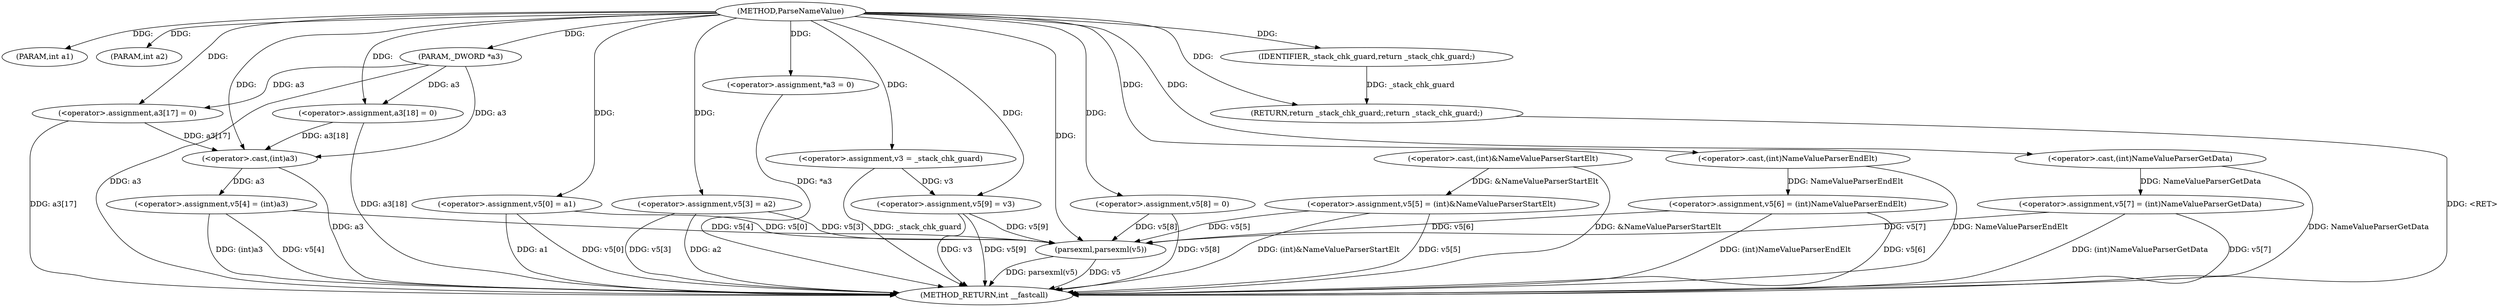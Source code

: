 digraph ParseNameValue {  
"1000103" [label = "(METHOD,ParseNameValue)" ]
"1000180" [label = "(METHOD_RETURN,int __fastcall)" ]
"1000104" [label = "(PARAM,int a1)" ]
"1000105" [label = "(PARAM,int a2)" ]
"1000106" [label = "(PARAM,_DWORD *a3)" ]
"1000110" [label = "(<operator>.assignment,a3[17] = 0)" ]
"1000115" [label = "(<operator>.assignment,a3[18] = 0)" ]
"1000120" [label = "(<operator>.assignment,v5[0] = a1)" ]
"1000125" [label = "(<operator>.assignment,v5[3] = a2)" ]
"1000130" [label = "(<operator>.assignment,v3 = _stack_chk_guard)" ]
"1000133" [label = "(<operator>.assignment,v5[4] = (int)a3)" ]
"1000137" [label = "(<operator>.cast,(int)a3)" ]
"1000140" [label = "(<operator>.assignment,*a3 = 0)" ]
"1000144" [label = "(<operator>.assignment,v5[8] = 0)" ]
"1000149" [label = "(<operator>.assignment,v5[9] = v3)" ]
"1000154" [label = "(<operator>.assignment,v5[5] = (int)&NameValueParserStartElt)" ]
"1000158" [label = "(<operator>.cast,(int)&NameValueParserStartElt)" ]
"1000162" [label = "(<operator>.assignment,v5[6] = (int)NameValueParserEndElt)" ]
"1000166" [label = "(<operator>.cast,(int)NameValueParserEndElt)" ]
"1000169" [label = "(<operator>.assignment,v5[7] = (int)NameValueParserGetData)" ]
"1000173" [label = "(<operator>.cast,(int)NameValueParserGetData)" ]
"1000176" [label = "(parsexml,parsexml(v5))" ]
"1000178" [label = "(RETURN,return _stack_chk_guard;,return _stack_chk_guard;)" ]
"1000179" [label = "(IDENTIFIER,_stack_chk_guard,return _stack_chk_guard;)" ]
  "1000162" -> "1000180"  [ label = "DDG: (int)NameValueParserEndElt"] 
  "1000120" -> "1000180"  [ label = "DDG: a1"] 
  "1000120" -> "1000180"  [ label = "DDG: v5[0]"] 
  "1000154" -> "1000180"  [ label = "DDG: v5[5]"] 
  "1000169" -> "1000180"  [ label = "DDG: v5[7]"] 
  "1000173" -> "1000180"  [ label = "DDG: NameValueParserGetData"] 
  "1000162" -> "1000180"  [ label = "DDG: v5[6]"] 
  "1000137" -> "1000180"  [ label = "DDG: a3"] 
  "1000133" -> "1000180"  [ label = "DDG: (int)a3"] 
  "1000133" -> "1000180"  [ label = "DDG: v5[4]"] 
  "1000149" -> "1000180"  [ label = "DDG: v3"] 
  "1000149" -> "1000180"  [ label = "DDG: v5[9]"] 
  "1000154" -> "1000180"  [ label = "DDG: (int)&NameValueParserStartElt"] 
  "1000115" -> "1000180"  [ label = "DDG: a3[18]"] 
  "1000140" -> "1000180"  [ label = "DDG: *a3"] 
  "1000125" -> "1000180"  [ label = "DDG: v5[3]"] 
  "1000176" -> "1000180"  [ label = "DDG: v5"] 
  "1000176" -> "1000180"  [ label = "DDG: parsexml(v5)"] 
  "1000144" -> "1000180"  [ label = "DDG: v5[8]"] 
  "1000169" -> "1000180"  [ label = "DDG: (int)NameValueParserGetData"] 
  "1000125" -> "1000180"  [ label = "DDG: a2"] 
  "1000158" -> "1000180"  [ label = "DDG: &NameValueParserStartElt"] 
  "1000110" -> "1000180"  [ label = "DDG: a3[17]"] 
  "1000166" -> "1000180"  [ label = "DDG: NameValueParserEndElt"] 
  "1000106" -> "1000180"  [ label = "DDG: a3"] 
  "1000130" -> "1000180"  [ label = "DDG: _stack_chk_guard"] 
  "1000178" -> "1000180"  [ label = "DDG: <RET>"] 
  "1000103" -> "1000104"  [ label = "DDG: "] 
  "1000103" -> "1000105"  [ label = "DDG: "] 
  "1000103" -> "1000106"  [ label = "DDG: "] 
  "1000103" -> "1000110"  [ label = "DDG: "] 
  "1000106" -> "1000110"  [ label = "DDG: a3"] 
  "1000103" -> "1000115"  [ label = "DDG: "] 
  "1000106" -> "1000115"  [ label = "DDG: a3"] 
  "1000103" -> "1000120"  [ label = "DDG: "] 
  "1000103" -> "1000125"  [ label = "DDG: "] 
  "1000103" -> "1000130"  [ label = "DDG: "] 
  "1000137" -> "1000133"  [ label = "DDG: a3"] 
  "1000115" -> "1000137"  [ label = "DDG: a3[18]"] 
  "1000110" -> "1000137"  [ label = "DDG: a3[17]"] 
  "1000106" -> "1000137"  [ label = "DDG: a3"] 
  "1000103" -> "1000137"  [ label = "DDG: "] 
  "1000103" -> "1000140"  [ label = "DDG: "] 
  "1000103" -> "1000144"  [ label = "DDG: "] 
  "1000130" -> "1000149"  [ label = "DDG: v3"] 
  "1000103" -> "1000149"  [ label = "DDG: "] 
  "1000158" -> "1000154"  [ label = "DDG: &NameValueParserStartElt"] 
  "1000166" -> "1000162"  [ label = "DDG: NameValueParserEndElt"] 
  "1000103" -> "1000166"  [ label = "DDG: "] 
  "1000173" -> "1000169"  [ label = "DDG: NameValueParserGetData"] 
  "1000103" -> "1000173"  [ label = "DDG: "] 
  "1000162" -> "1000176"  [ label = "DDG: v5[6]"] 
  "1000120" -> "1000176"  [ label = "DDG: v5[0]"] 
  "1000133" -> "1000176"  [ label = "DDG: v5[4]"] 
  "1000149" -> "1000176"  [ label = "DDG: v5[9]"] 
  "1000154" -> "1000176"  [ label = "DDG: v5[5]"] 
  "1000169" -> "1000176"  [ label = "DDG: v5[7]"] 
  "1000125" -> "1000176"  [ label = "DDG: v5[3]"] 
  "1000144" -> "1000176"  [ label = "DDG: v5[8]"] 
  "1000103" -> "1000176"  [ label = "DDG: "] 
  "1000179" -> "1000178"  [ label = "DDG: _stack_chk_guard"] 
  "1000103" -> "1000178"  [ label = "DDG: "] 
  "1000103" -> "1000179"  [ label = "DDG: "] 
}
